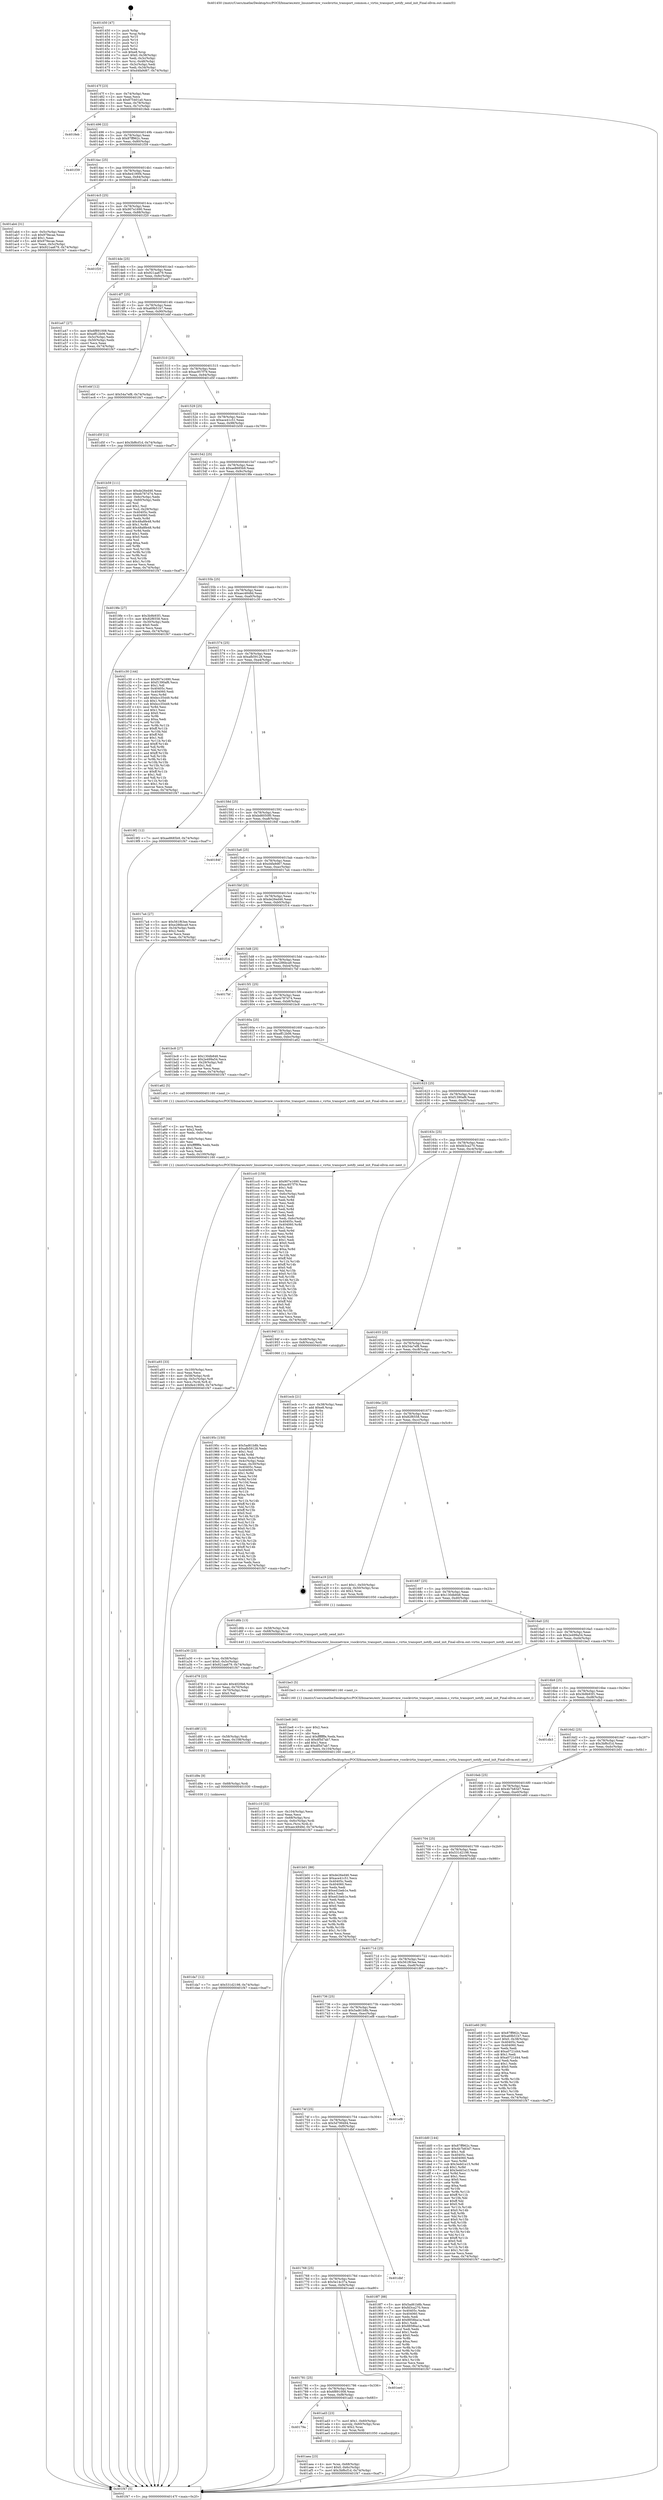 digraph "0x401450" {
  label = "0x401450 (/mnt/c/Users/mathe/Desktop/tcc/POCII/binaries/extr_linuxnetvmw_vsockvirtio_transport_common.c_virtio_transport_notify_send_init_Final-ollvm.out::main(0))"
  labelloc = "t"
  node[shape=record]

  Entry [label="",width=0.3,height=0.3,shape=circle,fillcolor=black,style=filled]
  "0x40147f" [label="{
     0x40147f [23]\l
     | [instrs]\l
     &nbsp;&nbsp;0x40147f \<+3\>: mov -0x74(%rbp),%eax\l
     &nbsp;&nbsp;0x401482 \<+2\>: mov %eax,%ecx\l
     &nbsp;&nbsp;0x401484 \<+6\>: sub $0x875401a0,%ecx\l
     &nbsp;&nbsp;0x40148a \<+3\>: mov %eax,-0x78(%rbp)\l
     &nbsp;&nbsp;0x40148d \<+3\>: mov %ecx,-0x7c(%rbp)\l
     &nbsp;&nbsp;0x401490 \<+6\>: je 00000000004018eb \<main+0x49b\>\l
  }"]
  "0x4018eb" [label="{
     0x4018eb\l
  }", style=dashed]
  "0x401496" [label="{
     0x401496 [22]\l
     | [instrs]\l
     &nbsp;&nbsp;0x401496 \<+5\>: jmp 000000000040149b \<main+0x4b\>\l
     &nbsp;&nbsp;0x40149b \<+3\>: mov -0x78(%rbp),%eax\l
     &nbsp;&nbsp;0x40149e \<+5\>: sub $0x87ff962c,%eax\l
     &nbsp;&nbsp;0x4014a3 \<+3\>: mov %eax,-0x80(%rbp)\l
     &nbsp;&nbsp;0x4014a6 \<+6\>: je 0000000000401f39 \<main+0xae9\>\l
  }"]
  Exit [label="",width=0.3,height=0.3,shape=circle,fillcolor=black,style=filled,peripheries=2]
  "0x401f39" [label="{
     0x401f39\l
  }", style=dashed]
  "0x4014ac" [label="{
     0x4014ac [25]\l
     | [instrs]\l
     &nbsp;&nbsp;0x4014ac \<+5\>: jmp 00000000004014b1 \<main+0x61\>\l
     &nbsp;&nbsp;0x4014b1 \<+3\>: mov -0x78(%rbp),%eax\l
     &nbsp;&nbsp;0x4014b4 \<+5\>: sub $0x8e4190f4,%eax\l
     &nbsp;&nbsp;0x4014b9 \<+6\>: mov %eax,-0x84(%rbp)\l
     &nbsp;&nbsp;0x4014bf \<+6\>: je 0000000000401ab4 \<main+0x664\>\l
  }"]
  "0x401da7" [label="{
     0x401da7 [12]\l
     | [instrs]\l
     &nbsp;&nbsp;0x401da7 \<+7\>: movl $0x531d2198,-0x74(%rbp)\l
     &nbsp;&nbsp;0x401dae \<+5\>: jmp 0000000000401f47 \<main+0xaf7\>\l
  }"]
  "0x401ab4" [label="{
     0x401ab4 [31]\l
     | [instrs]\l
     &nbsp;&nbsp;0x401ab4 \<+3\>: mov -0x5c(%rbp),%eax\l
     &nbsp;&nbsp;0x401ab7 \<+5\>: sub $0x979ecae,%eax\l
     &nbsp;&nbsp;0x401abc \<+3\>: add $0x1,%eax\l
     &nbsp;&nbsp;0x401abf \<+5\>: add $0x979ecae,%eax\l
     &nbsp;&nbsp;0x401ac4 \<+3\>: mov %eax,-0x5c(%rbp)\l
     &nbsp;&nbsp;0x401ac7 \<+7\>: movl $0x921aa679,-0x74(%rbp)\l
     &nbsp;&nbsp;0x401ace \<+5\>: jmp 0000000000401f47 \<main+0xaf7\>\l
  }"]
  "0x4014c5" [label="{
     0x4014c5 [25]\l
     | [instrs]\l
     &nbsp;&nbsp;0x4014c5 \<+5\>: jmp 00000000004014ca \<main+0x7a\>\l
     &nbsp;&nbsp;0x4014ca \<+3\>: mov -0x78(%rbp),%eax\l
     &nbsp;&nbsp;0x4014cd \<+5\>: sub $0x907e1690,%eax\l
     &nbsp;&nbsp;0x4014d2 \<+6\>: mov %eax,-0x88(%rbp)\l
     &nbsp;&nbsp;0x4014d8 \<+6\>: je 0000000000401f20 \<main+0xad0\>\l
  }"]
  "0x401d9e" [label="{
     0x401d9e [9]\l
     | [instrs]\l
     &nbsp;&nbsp;0x401d9e \<+4\>: mov -0x68(%rbp),%rdi\l
     &nbsp;&nbsp;0x401da2 \<+5\>: call 0000000000401030 \<free@plt\>\l
     | [calls]\l
     &nbsp;&nbsp;0x401030 \{1\} (unknown)\l
  }"]
  "0x401f20" [label="{
     0x401f20\l
  }", style=dashed]
  "0x4014de" [label="{
     0x4014de [25]\l
     | [instrs]\l
     &nbsp;&nbsp;0x4014de \<+5\>: jmp 00000000004014e3 \<main+0x93\>\l
     &nbsp;&nbsp;0x4014e3 \<+3\>: mov -0x78(%rbp),%eax\l
     &nbsp;&nbsp;0x4014e6 \<+5\>: sub $0x921aa679,%eax\l
     &nbsp;&nbsp;0x4014eb \<+6\>: mov %eax,-0x8c(%rbp)\l
     &nbsp;&nbsp;0x4014f1 \<+6\>: je 0000000000401a47 \<main+0x5f7\>\l
  }"]
  "0x401d8f" [label="{
     0x401d8f [15]\l
     | [instrs]\l
     &nbsp;&nbsp;0x401d8f \<+4\>: mov -0x58(%rbp),%rdi\l
     &nbsp;&nbsp;0x401d93 \<+6\>: mov %eax,-0x108(%rbp)\l
     &nbsp;&nbsp;0x401d99 \<+5\>: call 0000000000401030 \<free@plt\>\l
     | [calls]\l
     &nbsp;&nbsp;0x401030 \{1\} (unknown)\l
  }"]
  "0x401a47" [label="{
     0x401a47 [27]\l
     | [instrs]\l
     &nbsp;&nbsp;0x401a47 \<+5\>: mov $0x6f891008,%eax\l
     &nbsp;&nbsp;0x401a4c \<+5\>: mov $0xeff12b06,%ecx\l
     &nbsp;&nbsp;0x401a51 \<+3\>: mov -0x5c(%rbp),%edx\l
     &nbsp;&nbsp;0x401a54 \<+3\>: cmp -0x50(%rbp),%edx\l
     &nbsp;&nbsp;0x401a57 \<+3\>: cmovl %ecx,%eax\l
     &nbsp;&nbsp;0x401a5a \<+3\>: mov %eax,-0x74(%rbp)\l
     &nbsp;&nbsp;0x401a5d \<+5\>: jmp 0000000000401f47 \<main+0xaf7\>\l
  }"]
  "0x4014f7" [label="{
     0x4014f7 [25]\l
     | [instrs]\l
     &nbsp;&nbsp;0x4014f7 \<+5\>: jmp 00000000004014fc \<main+0xac\>\l
     &nbsp;&nbsp;0x4014fc \<+3\>: mov -0x78(%rbp),%eax\l
     &nbsp;&nbsp;0x4014ff \<+5\>: sub $0xa69b51b7,%eax\l
     &nbsp;&nbsp;0x401504 \<+6\>: mov %eax,-0x90(%rbp)\l
     &nbsp;&nbsp;0x40150a \<+6\>: je 0000000000401ebf \<main+0xa6f\>\l
  }"]
  "0x401d78" [label="{
     0x401d78 [23]\l
     | [instrs]\l
     &nbsp;&nbsp;0x401d78 \<+10\>: movabs $0x4020b6,%rdi\l
     &nbsp;&nbsp;0x401d82 \<+3\>: mov %eax,-0x70(%rbp)\l
     &nbsp;&nbsp;0x401d85 \<+3\>: mov -0x70(%rbp),%esi\l
     &nbsp;&nbsp;0x401d88 \<+2\>: mov $0x0,%al\l
     &nbsp;&nbsp;0x401d8a \<+5\>: call 0000000000401040 \<printf@plt\>\l
     | [calls]\l
     &nbsp;&nbsp;0x401040 \{1\} (unknown)\l
  }"]
  "0x401ebf" [label="{
     0x401ebf [12]\l
     | [instrs]\l
     &nbsp;&nbsp;0x401ebf \<+7\>: movl $0x54a7ef8,-0x74(%rbp)\l
     &nbsp;&nbsp;0x401ec6 \<+5\>: jmp 0000000000401f47 \<main+0xaf7\>\l
  }"]
  "0x401510" [label="{
     0x401510 [25]\l
     | [instrs]\l
     &nbsp;&nbsp;0x401510 \<+5\>: jmp 0000000000401515 \<main+0xc5\>\l
     &nbsp;&nbsp;0x401515 \<+3\>: mov -0x78(%rbp),%eax\l
     &nbsp;&nbsp;0x401518 \<+5\>: sub $0xac957f79,%eax\l
     &nbsp;&nbsp;0x40151d \<+6\>: mov %eax,-0x94(%rbp)\l
     &nbsp;&nbsp;0x401523 \<+6\>: je 0000000000401d5f \<main+0x90f\>\l
  }"]
  "0x401c10" [label="{
     0x401c10 [32]\l
     | [instrs]\l
     &nbsp;&nbsp;0x401c10 \<+6\>: mov -0x104(%rbp),%ecx\l
     &nbsp;&nbsp;0x401c16 \<+3\>: imul %eax,%ecx\l
     &nbsp;&nbsp;0x401c19 \<+4\>: mov -0x68(%rbp),%rsi\l
     &nbsp;&nbsp;0x401c1d \<+4\>: movslq -0x6c(%rbp),%rdi\l
     &nbsp;&nbsp;0x401c21 \<+3\>: mov %ecx,(%rsi,%rdi,4)\l
     &nbsp;&nbsp;0x401c24 \<+7\>: movl $0xaec4848d,-0x74(%rbp)\l
     &nbsp;&nbsp;0x401c2b \<+5\>: jmp 0000000000401f47 \<main+0xaf7\>\l
  }"]
  "0x401d5f" [label="{
     0x401d5f [12]\l
     | [instrs]\l
     &nbsp;&nbsp;0x401d5f \<+7\>: movl $0x3bf6cf1d,-0x74(%rbp)\l
     &nbsp;&nbsp;0x401d66 \<+5\>: jmp 0000000000401f47 \<main+0xaf7\>\l
  }"]
  "0x401529" [label="{
     0x401529 [25]\l
     | [instrs]\l
     &nbsp;&nbsp;0x401529 \<+5\>: jmp 000000000040152e \<main+0xde\>\l
     &nbsp;&nbsp;0x40152e \<+3\>: mov -0x78(%rbp),%eax\l
     &nbsp;&nbsp;0x401531 \<+5\>: sub $0xace41c51,%eax\l
     &nbsp;&nbsp;0x401536 \<+6\>: mov %eax,-0x98(%rbp)\l
     &nbsp;&nbsp;0x40153c \<+6\>: je 0000000000401b59 \<main+0x709\>\l
  }"]
  "0x401be8" [label="{
     0x401be8 [40]\l
     | [instrs]\l
     &nbsp;&nbsp;0x401be8 \<+5\>: mov $0x2,%ecx\l
     &nbsp;&nbsp;0x401bed \<+1\>: cltd\l
     &nbsp;&nbsp;0x401bee \<+2\>: idiv %ecx\l
     &nbsp;&nbsp;0x401bf0 \<+6\>: imul $0xfffffffe,%edx,%ecx\l
     &nbsp;&nbsp;0x401bf6 \<+6\>: sub $0xdf5d7ab7,%ecx\l
     &nbsp;&nbsp;0x401bfc \<+3\>: add $0x1,%ecx\l
     &nbsp;&nbsp;0x401bff \<+6\>: add $0xdf5d7ab7,%ecx\l
     &nbsp;&nbsp;0x401c05 \<+6\>: mov %ecx,-0x104(%rbp)\l
     &nbsp;&nbsp;0x401c0b \<+5\>: call 0000000000401160 \<next_i\>\l
     | [calls]\l
     &nbsp;&nbsp;0x401160 \{1\} (/mnt/c/Users/mathe/Desktop/tcc/POCII/binaries/extr_linuxnetvmw_vsockvirtio_transport_common.c_virtio_transport_notify_send_init_Final-ollvm.out::next_i)\l
  }"]
  "0x401b59" [label="{
     0x401b59 [111]\l
     | [instrs]\l
     &nbsp;&nbsp;0x401b59 \<+5\>: mov $0xde26ed46,%eax\l
     &nbsp;&nbsp;0x401b5e \<+5\>: mov $0xeb787d74,%ecx\l
     &nbsp;&nbsp;0x401b63 \<+3\>: mov -0x6c(%rbp),%edx\l
     &nbsp;&nbsp;0x401b66 \<+3\>: cmp -0x60(%rbp),%edx\l
     &nbsp;&nbsp;0x401b69 \<+4\>: setl %sil\l
     &nbsp;&nbsp;0x401b6d \<+4\>: and $0x1,%sil\l
     &nbsp;&nbsp;0x401b71 \<+4\>: mov %sil,-0x29(%rbp)\l
     &nbsp;&nbsp;0x401b75 \<+7\>: mov 0x40405c,%edx\l
     &nbsp;&nbsp;0x401b7c \<+7\>: mov 0x404060,%edi\l
     &nbsp;&nbsp;0x401b83 \<+3\>: mov %edx,%r8d\l
     &nbsp;&nbsp;0x401b86 \<+7\>: sub $0x48a8fe48,%r8d\l
     &nbsp;&nbsp;0x401b8d \<+4\>: sub $0x1,%r8d\l
     &nbsp;&nbsp;0x401b91 \<+7\>: add $0x48a8fe48,%r8d\l
     &nbsp;&nbsp;0x401b98 \<+4\>: imul %r8d,%edx\l
     &nbsp;&nbsp;0x401b9c \<+3\>: and $0x1,%edx\l
     &nbsp;&nbsp;0x401b9f \<+3\>: cmp $0x0,%edx\l
     &nbsp;&nbsp;0x401ba2 \<+4\>: sete %sil\l
     &nbsp;&nbsp;0x401ba6 \<+3\>: cmp $0xa,%edi\l
     &nbsp;&nbsp;0x401ba9 \<+4\>: setl %r9b\l
     &nbsp;&nbsp;0x401bad \<+3\>: mov %sil,%r10b\l
     &nbsp;&nbsp;0x401bb0 \<+3\>: and %r9b,%r10b\l
     &nbsp;&nbsp;0x401bb3 \<+3\>: xor %r9b,%sil\l
     &nbsp;&nbsp;0x401bb6 \<+3\>: or %sil,%r10b\l
     &nbsp;&nbsp;0x401bb9 \<+4\>: test $0x1,%r10b\l
     &nbsp;&nbsp;0x401bbd \<+3\>: cmovne %ecx,%eax\l
     &nbsp;&nbsp;0x401bc0 \<+3\>: mov %eax,-0x74(%rbp)\l
     &nbsp;&nbsp;0x401bc3 \<+5\>: jmp 0000000000401f47 \<main+0xaf7\>\l
  }"]
  "0x401542" [label="{
     0x401542 [25]\l
     | [instrs]\l
     &nbsp;&nbsp;0x401542 \<+5\>: jmp 0000000000401547 \<main+0xf7\>\l
     &nbsp;&nbsp;0x401547 \<+3\>: mov -0x78(%rbp),%eax\l
     &nbsp;&nbsp;0x40154a \<+5\>: sub $0xae8685b9,%eax\l
     &nbsp;&nbsp;0x40154f \<+6\>: mov %eax,-0x9c(%rbp)\l
     &nbsp;&nbsp;0x401555 \<+6\>: je 00000000004019fe \<main+0x5ae\>\l
  }"]
  "0x401aea" [label="{
     0x401aea [23]\l
     | [instrs]\l
     &nbsp;&nbsp;0x401aea \<+4\>: mov %rax,-0x68(%rbp)\l
     &nbsp;&nbsp;0x401aee \<+7\>: movl $0x0,-0x6c(%rbp)\l
     &nbsp;&nbsp;0x401af5 \<+7\>: movl $0x3bf6cf1d,-0x74(%rbp)\l
     &nbsp;&nbsp;0x401afc \<+5\>: jmp 0000000000401f47 \<main+0xaf7\>\l
  }"]
  "0x4019fe" [label="{
     0x4019fe [27]\l
     | [instrs]\l
     &nbsp;&nbsp;0x4019fe \<+5\>: mov $0x3b9b93f1,%eax\l
     &nbsp;&nbsp;0x401a03 \<+5\>: mov $0x82f6558,%ecx\l
     &nbsp;&nbsp;0x401a08 \<+3\>: mov -0x30(%rbp),%edx\l
     &nbsp;&nbsp;0x401a0b \<+3\>: cmp $0x0,%edx\l
     &nbsp;&nbsp;0x401a0e \<+3\>: cmove %ecx,%eax\l
     &nbsp;&nbsp;0x401a11 \<+3\>: mov %eax,-0x74(%rbp)\l
     &nbsp;&nbsp;0x401a14 \<+5\>: jmp 0000000000401f47 \<main+0xaf7\>\l
  }"]
  "0x40155b" [label="{
     0x40155b [25]\l
     | [instrs]\l
     &nbsp;&nbsp;0x40155b \<+5\>: jmp 0000000000401560 \<main+0x110\>\l
     &nbsp;&nbsp;0x401560 \<+3\>: mov -0x78(%rbp),%eax\l
     &nbsp;&nbsp;0x401563 \<+5\>: sub $0xaec4848d,%eax\l
     &nbsp;&nbsp;0x401568 \<+6\>: mov %eax,-0xa0(%rbp)\l
     &nbsp;&nbsp;0x40156e \<+6\>: je 0000000000401c30 \<main+0x7e0\>\l
  }"]
  "0x40179a" [label="{
     0x40179a\l
  }", style=dashed]
  "0x401c30" [label="{
     0x401c30 [144]\l
     | [instrs]\l
     &nbsp;&nbsp;0x401c30 \<+5\>: mov $0x907e1690,%eax\l
     &nbsp;&nbsp;0x401c35 \<+5\>: mov $0xf1390af6,%ecx\l
     &nbsp;&nbsp;0x401c3a \<+2\>: mov $0x1,%dl\l
     &nbsp;&nbsp;0x401c3c \<+7\>: mov 0x40405c,%esi\l
     &nbsp;&nbsp;0x401c43 \<+7\>: mov 0x404060,%edi\l
     &nbsp;&nbsp;0x401c4a \<+3\>: mov %esi,%r8d\l
     &nbsp;&nbsp;0x401c4d \<+7\>: add $0xbcc35449,%r8d\l
     &nbsp;&nbsp;0x401c54 \<+4\>: sub $0x1,%r8d\l
     &nbsp;&nbsp;0x401c58 \<+7\>: sub $0xbcc35449,%r8d\l
     &nbsp;&nbsp;0x401c5f \<+4\>: imul %r8d,%esi\l
     &nbsp;&nbsp;0x401c63 \<+3\>: and $0x1,%esi\l
     &nbsp;&nbsp;0x401c66 \<+3\>: cmp $0x0,%esi\l
     &nbsp;&nbsp;0x401c69 \<+4\>: sete %r9b\l
     &nbsp;&nbsp;0x401c6d \<+3\>: cmp $0xa,%edi\l
     &nbsp;&nbsp;0x401c70 \<+4\>: setl %r10b\l
     &nbsp;&nbsp;0x401c74 \<+3\>: mov %r9b,%r11b\l
     &nbsp;&nbsp;0x401c77 \<+4\>: xor $0xff,%r11b\l
     &nbsp;&nbsp;0x401c7b \<+3\>: mov %r10b,%bl\l
     &nbsp;&nbsp;0x401c7e \<+3\>: xor $0xff,%bl\l
     &nbsp;&nbsp;0x401c81 \<+3\>: xor $0x1,%dl\l
     &nbsp;&nbsp;0x401c84 \<+3\>: mov %r11b,%r14b\l
     &nbsp;&nbsp;0x401c87 \<+4\>: and $0xff,%r14b\l
     &nbsp;&nbsp;0x401c8b \<+3\>: and %dl,%r9b\l
     &nbsp;&nbsp;0x401c8e \<+3\>: mov %bl,%r15b\l
     &nbsp;&nbsp;0x401c91 \<+4\>: and $0xff,%r15b\l
     &nbsp;&nbsp;0x401c95 \<+3\>: and %dl,%r10b\l
     &nbsp;&nbsp;0x401c98 \<+3\>: or %r9b,%r14b\l
     &nbsp;&nbsp;0x401c9b \<+3\>: or %r10b,%r15b\l
     &nbsp;&nbsp;0x401c9e \<+3\>: xor %r15b,%r14b\l
     &nbsp;&nbsp;0x401ca1 \<+3\>: or %bl,%r11b\l
     &nbsp;&nbsp;0x401ca4 \<+4\>: xor $0xff,%r11b\l
     &nbsp;&nbsp;0x401ca8 \<+3\>: or $0x1,%dl\l
     &nbsp;&nbsp;0x401cab \<+3\>: and %dl,%r11b\l
     &nbsp;&nbsp;0x401cae \<+3\>: or %r11b,%r14b\l
     &nbsp;&nbsp;0x401cb1 \<+4\>: test $0x1,%r14b\l
     &nbsp;&nbsp;0x401cb5 \<+3\>: cmovne %ecx,%eax\l
     &nbsp;&nbsp;0x401cb8 \<+3\>: mov %eax,-0x74(%rbp)\l
     &nbsp;&nbsp;0x401cbb \<+5\>: jmp 0000000000401f47 \<main+0xaf7\>\l
  }"]
  "0x401574" [label="{
     0x401574 [25]\l
     | [instrs]\l
     &nbsp;&nbsp;0x401574 \<+5\>: jmp 0000000000401579 \<main+0x129\>\l
     &nbsp;&nbsp;0x401579 \<+3\>: mov -0x78(%rbp),%eax\l
     &nbsp;&nbsp;0x40157c \<+5\>: sub $0xafb59128,%eax\l
     &nbsp;&nbsp;0x401581 \<+6\>: mov %eax,-0xa4(%rbp)\l
     &nbsp;&nbsp;0x401587 \<+6\>: je 00000000004019f2 \<main+0x5a2\>\l
  }"]
  "0x401ad3" [label="{
     0x401ad3 [23]\l
     | [instrs]\l
     &nbsp;&nbsp;0x401ad3 \<+7\>: movl $0x1,-0x60(%rbp)\l
     &nbsp;&nbsp;0x401ada \<+4\>: movslq -0x60(%rbp),%rax\l
     &nbsp;&nbsp;0x401ade \<+4\>: shl $0x2,%rax\l
     &nbsp;&nbsp;0x401ae2 \<+3\>: mov %rax,%rdi\l
     &nbsp;&nbsp;0x401ae5 \<+5\>: call 0000000000401050 \<malloc@plt\>\l
     | [calls]\l
     &nbsp;&nbsp;0x401050 \{1\} (unknown)\l
  }"]
  "0x4019f2" [label="{
     0x4019f2 [12]\l
     | [instrs]\l
     &nbsp;&nbsp;0x4019f2 \<+7\>: movl $0xae8685b9,-0x74(%rbp)\l
     &nbsp;&nbsp;0x4019f9 \<+5\>: jmp 0000000000401f47 \<main+0xaf7\>\l
  }"]
  "0x40158d" [label="{
     0x40158d [25]\l
     | [instrs]\l
     &nbsp;&nbsp;0x40158d \<+5\>: jmp 0000000000401592 \<main+0x142\>\l
     &nbsp;&nbsp;0x401592 \<+3\>: mov -0x78(%rbp),%eax\l
     &nbsp;&nbsp;0x401595 \<+5\>: sub $0xbd6050f0,%eax\l
     &nbsp;&nbsp;0x40159a \<+6\>: mov %eax,-0xa8(%rbp)\l
     &nbsp;&nbsp;0x4015a0 \<+6\>: je 000000000040184f \<main+0x3ff\>\l
  }"]
  "0x401781" [label="{
     0x401781 [25]\l
     | [instrs]\l
     &nbsp;&nbsp;0x401781 \<+5\>: jmp 0000000000401786 \<main+0x336\>\l
     &nbsp;&nbsp;0x401786 \<+3\>: mov -0x78(%rbp),%eax\l
     &nbsp;&nbsp;0x401789 \<+5\>: sub $0x6f891008,%eax\l
     &nbsp;&nbsp;0x40178e \<+6\>: mov %eax,-0xf8(%rbp)\l
     &nbsp;&nbsp;0x401794 \<+6\>: je 0000000000401ad3 \<main+0x683\>\l
  }"]
  "0x40184f" [label="{
     0x40184f\l
  }", style=dashed]
  "0x4015a6" [label="{
     0x4015a6 [25]\l
     | [instrs]\l
     &nbsp;&nbsp;0x4015a6 \<+5\>: jmp 00000000004015ab \<main+0x15b\>\l
     &nbsp;&nbsp;0x4015ab \<+3\>: mov -0x78(%rbp),%eax\l
     &nbsp;&nbsp;0x4015ae \<+5\>: sub $0xd4fa9d67,%eax\l
     &nbsp;&nbsp;0x4015b3 \<+6\>: mov %eax,-0xac(%rbp)\l
     &nbsp;&nbsp;0x4015b9 \<+6\>: je 00000000004017a4 \<main+0x354\>\l
  }"]
  "0x401ee0" [label="{
     0x401ee0\l
  }", style=dashed]
  "0x4017a4" [label="{
     0x4017a4 [27]\l
     | [instrs]\l
     &nbsp;&nbsp;0x4017a4 \<+5\>: mov $0x561f63ee,%eax\l
     &nbsp;&nbsp;0x4017a9 \<+5\>: mov $0xe286bca9,%ecx\l
     &nbsp;&nbsp;0x4017ae \<+3\>: mov -0x34(%rbp),%edx\l
     &nbsp;&nbsp;0x4017b1 \<+3\>: cmp $0x2,%edx\l
     &nbsp;&nbsp;0x4017b4 \<+3\>: cmovne %ecx,%eax\l
     &nbsp;&nbsp;0x4017b7 \<+3\>: mov %eax,-0x74(%rbp)\l
     &nbsp;&nbsp;0x4017ba \<+5\>: jmp 0000000000401f47 \<main+0xaf7\>\l
  }"]
  "0x4015bf" [label="{
     0x4015bf [25]\l
     | [instrs]\l
     &nbsp;&nbsp;0x4015bf \<+5\>: jmp 00000000004015c4 \<main+0x174\>\l
     &nbsp;&nbsp;0x4015c4 \<+3\>: mov -0x78(%rbp),%eax\l
     &nbsp;&nbsp;0x4015c7 \<+5\>: sub $0xde26ed46,%eax\l
     &nbsp;&nbsp;0x4015cc \<+6\>: mov %eax,-0xb0(%rbp)\l
     &nbsp;&nbsp;0x4015d2 \<+6\>: je 0000000000401f14 \<main+0xac4\>\l
  }"]
  "0x401f47" [label="{
     0x401f47 [5]\l
     | [instrs]\l
     &nbsp;&nbsp;0x401f47 \<+5\>: jmp 000000000040147f \<main+0x2f\>\l
  }"]
  "0x401450" [label="{
     0x401450 [47]\l
     | [instrs]\l
     &nbsp;&nbsp;0x401450 \<+1\>: push %rbp\l
     &nbsp;&nbsp;0x401451 \<+3\>: mov %rsp,%rbp\l
     &nbsp;&nbsp;0x401454 \<+2\>: push %r15\l
     &nbsp;&nbsp;0x401456 \<+2\>: push %r14\l
     &nbsp;&nbsp;0x401458 \<+2\>: push %r13\l
     &nbsp;&nbsp;0x40145a \<+2\>: push %r12\l
     &nbsp;&nbsp;0x40145c \<+1\>: push %rbx\l
     &nbsp;&nbsp;0x40145d \<+7\>: sub $0xe8,%rsp\l
     &nbsp;&nbsp;0x401464 \<+7\>: movl $0x0,-0x38(%rbp)\l
     &nbsp;&nbsp;0x40146b \<+3\>: mov %edi,-0x3c(%rbp)\l
     &nbsp;&nbsp;0x40146e \<+4\>: mov %rsi,-0x48(%rbp)\l
     &nbsp;&nbsp;0x401472 \<+3\>: mov -0x3c(%rbp),%edi\l
     &nbsp;&nbsp;0x401475 \<+3\>: mov %edi,-0x34(%rbp)\l
     &nbsp;&nbsp;0x401478 \<+7\>: movl $0xd4fa9d67,-0x74(%rbp)\l
  }"]
  "0x401768" [label="{
     0x401768 [25]\l
     | [instrs]\l
     &nbsp;&nbsp;0x401768 \<+5\>: jmp 000000000040176d \<main+0x31d\>\l
     &nbsp;&nbsp;0x40176d \<+3\>: mov -0x78(%rbp),%eax\l
     &nbsp;&nbsp;0x401770 \<+5\>: sub $0x5e14c37a,%eax\l
     &nbsp;&nbsp;0x401775 \<+6\>: mov %eax,-0xf4(%rbp)\l
     &nbsp;&nbsp;0x40177b \<+6\>: je 0000000000401ee0 \<main+0xa90\>\l
  }"]
  "0x401f14" [label="{
     0x401f14\l
  }", style=dashed]
  "0x4015d8" [label="{
     0x4015d8 [25]\l
     | [instrs]\l
     &nbsp;&nbsp;0x4015d8 \<+5\>: jmp 00000000004015dd \<main+0x18d\>\l
     &nbsp;&nbsp;0x4015dd \<+3\>: mov -0x78(%rbp),%eax\l
     &nbsp;&nbsp;0x4015e0 \<+5\>: sub $0xe286bca9,%eax\l
     &nbsp;&nbsp;0x4015e5 \<+6\>: mov %eax,-0xb4(%rbp)\l
     &nbsp;&nbsp;0x4015eb \<+6\>: je 00000000004017bf \<main+0x36f\>\l
  }"]
  "0x401dbf" [label="{
     0x401dbf\l
  }", style=dashed]
  "0x4017bf" [label="{
     0x4017bf\l
  }", style=dashed]
  "0x4015f1" [label="{
     0x4015f1 [25]\l
     | [instrs]\l
     &nbsp;&nbsp;0x4015f1 \<+5\>: jmp 00000000004015f6 \<main+0x1a6\>\l
     &nbsp;&nbsp;0x4015f6 \<+3\>: mov -0x78(%rbp),%eax\l
     &nbsp;&nbsp;0x4015f9 \<+5\>: sub $0xeb787d74,%eax\l
     &nbsp;&nbsp;0x4015fe \<+6\>: mov %eax,-0xb8(%rbp)\l
     &nbsp;&nbsp;0x401604 \<+6\>: je 0000000000401bc8 \<main+0x778\>\l
  }"]
  "0x40174f" [label="{
     0x40174f [25]\l
     | [instrs]\l
     &nbsp;&nbsp;0x40174f \<+5\>: jmp 0000000000401754 \<main+0x304\>\l
     &nbsp;&nbsp;0x401754 \<+3\>: mov -0x78(%rbp),%eax\l
     &nbsp;&nbsp;0x401757 \<+5\>: sub $0x5d799494,%eax\l
     &nbsp;&nbsp;0x40175c \<+6\>: mov %eax,-0xf0(%rbp)\l
     &nbsp;&nbsp;0x401762 \<+6\>: je 0000000000401dbf \<main+0x96f\>\l
  }"]
  "0x401bc8" [label="{
     0x401bc8 [27]\l
     | [instrs]\l
     &nbsp;&nbsp;0x401bc8 \<+5\>: mov $0x130db848,%eax\l
     &nbsp;&nbsp;0x401bcd \<+5\>: mov $0x2e499a54,%ecx\l
     &nbsp;&nbsp;0x401bd2 \<+3\>: mov -0x29(%rbp),%dl\l
     &nbsp;&nbsp;0x401bd5 \<+3\>: test $0x1,%dl\l
     &nbsp;&nbsp;0x401bd8 \<+3\>: cmovne %ecx,%eax\l
     &nbsp;&nbsp;0x401bdb \<+3\>: mov %eax,-0x74(%rbp)\l
     &nbsp;&nbsp;0x401bde \<+5\>: jmp 0000000000401f47 \<main+0xaf7\>\l
  }"]
  "0x40160a" [label="{
     0x40160a [25]\l
     | [instrs]\l
     &nbsp;&nbsp;0x40160a \<+5\>: jmp 000000000040160f \<main+0x1bf\>\l
     &nbsp;&nbsp;0x40160f \<+3\>: mov -0x78(%rbp),%eax\l
     &nbsp;&nbsp;0x401612 \<+5\>: sub $0xeff12b06,%eax\l
     &nbsp;&nbsp;0x401617 \<+6\>: mov %eax,-0xbc(%rbp)\l
     &nbsp;&nbsp;0x40161d \<+6\>: je 0000000000401a62 \<main+0x612\>\l
  }"]
  "0x401ef8" [label="{
     0x401ef8\l
  }", style=dashed]
  "0x401a62" [label="{
     0x401a62 [5]\l
     | [instrs]\l
     &nbsp;&nbsp;0x401a62 \<+5\>: call 0000000000401160 \<next_i\>\l
     | [calls]\l
     &nbsp;&nbsp;0x401160 \{1\} (/mnt/c/Users/mathe/Desktop/tcc/POCII/binaries/extr_linuxnetvmw_vsockvirtio_transport_common.c_virtio_transport_notify_send_init_Final-ollvm.out::next_i)\l
  }"]
  "0x401623" [label="{
     0x401623 [25]\l
     | [instrs]\l
     &nbsp;&nbsp;0x401623 \<+5\>: jmp 0000000000401628 \<main+0x1d8\>\l
     &nbsp;&nbsp;0x401628 \<+3\>: mov -0x78(%rbp),%eax\l
     &nbsp;&nbsp;0x40162b \<+5\>: sub $0xf1390af6,%eax\l
     &nbsp;&nbsp;0x401630 \<+6\>: mov %eax,-0xc0(%rbp)\l
     &nbsp;&nbsp;0x401636 \<+6\>: je 0000000000401cc0 \<main+0x870\>\l
  }"]
  "0x401a93" [label="{
     0x401a93 [33]\l
     | [instrs]\l
     &nbsp;&nbsp;0x401a93 \<+6\>: mov -0x100(%rbp),%ecx\l
     &nbsp;&nbsp;0x401a99 \<+3\>: imul %eax,%ecx\l
     &nbsp;&nbsp;0x401a9c \<+4\>: mov -0x58(%rbp),%rdi\l
     &nbsp;&nbsp;0x401aa0 \<+4\>: movslq -0x5c(%rbp),%r8\l
     &nbsp;&nbsp;0x401aa4 \<+4\>: mov %ecx,(%rdi,%r8,4)\l
     &nbsp;&nbsp;0x401aa8 \<+7\>: movl $0x8e4190f4,-0x74(%rbp)\l
     &nbsp;&nbsp;0x401aaf \<+5\>: jmp 0000000000401f47 \<main+0xaf7\>\l
  }"]
  "0x401cc0" [label="{
     0x401cc0 [159]\l
     | [instrs]\l
     &nbsp;&nbsp;0x401cc0 \<+5\>: mov $0x907e1690,%eax\l
     &nbsp;&nbsp;0x401cc5 \<+5\>: mov $0xac957f79,%ecx\l
     &nbsp;&nbsp;0x401cca \<+2\>: mov $0x1,%dl\l
     &nbsp;&nbsp;0x401ccc \<+2\>: xor %esi,%esi\l
     &nbsp;&nbsp;0x401cce \<+3\>: mov -0x6c(%rbp),%edi\l
     &nbsp;&nbsp;0x401cd1 \<+3\>: mov %esi,%r8d\l
     &nbsp;&nbsp;0x401cd4 \<+3\>: sub %edi,%r8d\l
     &nbsp;&nbsp;0x401cd7 \<+2\>: mov %esi,%edi\l
     &nbsp;&nbsp;0x401cd9 \<+3\>: sub $0x1,%edi\l
     &nbsp;&nbsp;0x401cdc \<+3\>: add %edi,%r8d\l
     &nbsp;&nbsp;0x401cdf \<+2\>: mov %esi,%edi\l
     &nbsp;&nbsp;0x401ce1 \<+3\>: sub %r8d,%edi\l
     &nbsp;&nbsp;0x401ce4 \<+3\>: mov %edi,-0x6c(%rbp)\l
     &nbsp;&nbsp;0x401ce7 \<+7\>: mov 0x40405c,%edi\l
     &nbsp;&nbsp;0x401cee \<+8\>: mov 0x404060,%r8d\l
     &nbsp;&nbsp;0x401cf6 \<+3\>: sub $0x1,%esi\l
     &nbsp;&nbsp;0x401cf9 \<+3\>: mov %edi,%r9d\l
     &nbsp;&nbsp;0x401cfc \<+3\>: add %esi,%r9d\l
     &nbsp;&nbsp;0x401cff \<+4\>: imul %r9d,%edi\l
     &nbsp;&nbsp;0x401d03 \<+3\>: and $0x1,%edi\l
     &nbsp;&nbsp;0x401d06 \<+3\>: cmp $0x0,%edi\l
     &nbsp;&nbsp;0x401d09 \<+4\>: sete %r10b\l
     &nbsp;&nbsp;0x401d0d \<+4\>: cmp $0xa,%r8d\l
     &nbsp;&nbsp;0x401d11 \<+4\>: setl %r11b\l
     &nbsp;&nbsp;0x401d15 \<+3\>: mov %r10b,%bl\l
     &nbsp;&nbsp;0x401d18 \<+3\>: xor $0xff,%bl\l
     &nbsp;&nbsp;0x401d1b \<+3\>: mov %r11b,%r14b\l
     &nbsp;&nbsp;0x401d1e \<+4\>: xor $0xff,%r14b\l
     &nbsp;&nbsp;0x401d22 \<+3\>: xor $0x0,%dl\l
     &nbsp;&nbsp;0x401d25 \<+3\>: mov %bl,%r15b\l
     &nbsp;&nbsp;0x401d28 \<+4\>: and $0x0,%r15b\l
     &nbsp;&nbsp;0x401d2c \<+3\>: and %dl,%r10b\l
     &nbsp;&nbsp;0x401d2f \<+3\>: mov %r14b,%r12b\l
     &nbsp;&nbsp;0x401d32 \<+4\>: and $0x0,%r12b\l
     &nbsp;&nbsp;0x401d36 \<+3\>: and %dl,%r11b\l
     &nbsp;&nbsp;0x401d39 \<+3\>: or %r10b,%r15b\l
     &nbsp;&nbsp;0x401d3c \<+3\>: or %r11b,%r12b\l
     &nbsp;&nbsp;0x401d3f \<+3\>: xor %r12b,%r15b\l
     &nbsp;&nbsp;0x401d42 \<+3\>: or %r14b,%bl\l
     &nbsp;&nbsp;0x401d45 \<+3\>: xor $0xff,%bl\l
     &nbsp;&nbsp;0x401d48 \<+3\>: or $0x0,%dl\l
     &nbsp;&nbsp;0x401d4b \<+2\>: and %dl,%bl\l
     &nbsp;&nbsp;0x401d4d \<+3\>: or %bl,%r15b\l
     &nbsp;&nbsp;0x401d50 \<+4\>: test $0x1,%r15b\l
     &nbsp;&nbsp;0x401d54 \<+3\>: cmovne %ecx,%eax\l
     &nbsp;&nbsp;0x401d57 \<+3\>: mov %eax,-0x74(%rbp)\l
     &nbsp;&nbsp;0x401d5a \<+5\>: jmp 0000000000401f47 \<main+0xaf7\>\l
  }"]
  "0x40163c" [label="{
     0x40163c [25]\l
     | [instrs]\l
     &nbsp;&nbsp;0x40163c \<+5\>: jmp 0000000000401641 \<main+0x1f1\>\l
     &nbsp;&nbsp;0x401641 \<+3\>: mov -0x78(%rbp),%eax\l
     &nbsp;&nbsp;0x401644 \<+5\>: sub $0xfd3ca270,%eax\l
     &nbsp;&nbsp;0x401649 \<+6\>: mov %eax,-0xc4(%rbp)\l
     &nbsp;&nbsp;0x40164f \<+6\>: je 000000000040194f \<main+0x4ff\>\l
  }"]
  "0x401a67" [label="{
     0x401a67 [44]\l
     | [instrs]\l
     &nbsp;&nbsp;0x401a67 \<+2\>: xor %ecx,%ecx\l
     &nbsp;&nbsp;0x401a69 \<+5\>: mov $0x2,%edx\l
     &nbsp;&nbsp;0x401a6e \<+6\>: mov %edx,-0xfc(%rbp)\l
     &nbsp;&nbsp;0x401a74 \<+1\>: cltd\l
     &nbsp;&nbsp;0x401a75 \<+6\>: mov -0xfc(%rbp),%esi\l
     &nbsp;&nbsp;0x401a7b \<+2\>: idiv %esi\l
     &nbsp;&nbsp;0x401a7d \<+6\>: imul $0xfffffffe,%edx,%edx\l
     &nbsp;&nbsp;0x401a83 \<+3\>: sub $0x1,%ecx\l
     &nbsp;&nbsp;0x401a86 \<+2\>: sub %ecx,%edx\l
     &nbsp;&nbsp;0x401a88 \<+6\>: mov %edx,-0x100(%rbp)\l
     &nbsp;&nbsp;0x401a8e \<+5\>: call 0000000000401160 \<next_i\>\l
     | [calls]\l
     &nbsp;&nbsp;0x401160 \{1\} (/mnt/c/Users/mathe/Desktop/tcc/POCII/binaries/extr_linuxnetvmw_vsockvirtio_transport_common.c_virtio_transport_notify_send_init_Final-ollvm.out::next_i)\l
  }"]
  "0x40194f" [label="{
     0x40194f [13]\l
     | [instrs]\l
     &nbsp;&nbsp;0x40194f \<+4\>: mov -0x48(%rbp),%rax\l
     &nbsp;&nbsp;0x401953 \<+4\>: mov 0x8(%rax),%rdi\l
     &nbsp;&nbsp;0x401957 \<+5\>: call 0000000000401060 \<atoi@plt\>\l
     | [calls]\l
     &nbsp;&nbsp;0x401060 \{1\} (unknown)\l
  }"]
  "0x401655" [label="{
     0x401655 [25]\l
     | [instrs]\l
     &nbsp;&nbsp;0x401655 \<+5\>: jmp 000000000040165a \<main+0x20a\>\l
     &nbsp;&nbsp;0x40165a \<+3\>: mov -0x78(%rbp),%eax\l
     &nbsp;&nbsp;0x40165d \<+5\>: sub $0x54a7ef8,%eax\l
     &nbsp;&nbsp;0x401662 \<+6\>: mov %eax,-0xc8(%rbp)\l
     &nbsp;&nbsp;0x401668 \<+6\>: je 0000000000401ecb \<main+0xa7b\>\l
  }"]
  "0x401a30" [label="{
     0x401a30 [23]\l
     | [instrs]\l
     &nbsp;&nbsp;0x401a30 \<+4\>: mov %rax,-0x58(%rbp)\l
     &nbsp;&nbsp;0x401a34 \<+7\>: movl $0x0,-0x5c(%rbp)\l
     &nbsp;&nbsp;0x401a3b \<+7\>: movl $0x921aa679,-0x74(%rbp)\l
     &nbsp;&nbsp;0x401a42 \<+5\>: jmp 0000000000401f47 \<main+0xaf7\>\l
  }"]
  "0x401ecb" [label="{
     0x401ecb [21]\l
     | [instrs]\l
     &nbsp;&nbsp;0x401ecb \<+3\>: mov -0x38(%rbp),%eax\l
     &nbsp;&nbsp;0x401ece \<+7\>: add $0xe8,%rsp\l
     &nbsp;&nbsp;0x401ed5 \<+1\>: pop %rbx\l
     &nbsp;&nbsp;0x401ed6 \<+2\>: pop %r12\l
     &nbsp;&nbsp;0x401ed8 \<+2\>: pop %r13\l
     &nbsp;&nbsp;0x401eda \<+2\>: pop %r14\l
     &nbsp;&nbsp;0x401edc \<+2\>: pop %r15\l
     &nbsp;&nbsp;0x401ede \<+1\>: pop %rbp\l
     &nbsp;&nbsp;0x401edf \<+1\>: ret\l
  }"]
  "0x40166e" [label="{
     0x40166e [25]\l
     | [instrs]\l
     &nbsp;&nbsp;0x40166e \<+5\>: jmp 0000000000401673 \<main+0x223\>\l
     &nbsp;&nbsp;0x401673 \<+3\>: mov -0x78(%rbp),%eax\l
     &nbsp;&nbsp;0x401676 \<+5\>: sub $0x82f6558,%eax\l
     &nbsp;&nbsp;0x40167b \<+6\>: mov %eax,-0xcc(%rbp)\l
     &nbsp;&nbsp;0x401681 \<+6\>: je 0000000000401a19 \<main+0x5c9\>\l
  }"]
  "0x40195c" [label="{
     0x40195c [150]\l
     | [instrs]\l
     &nbsp;&nbsp;0x40195c \<+5\>: mov $0x5ad61b8b,%ecx\l
     &nbsp;&nbsp;0x401961 \<+5\>: mov $0xafb59128,%edx\l
     &nbsp;&nbsp;0x401966 \<+3\>: mov $0x1,%sil\l
     &nbsp;&nbsp;0x401969 \<+3\>: xor %r8d,%r8d\l
     &nbsp;&nbsp;0x40196c \<+3\>: mov %eax,-0x4c(%rbp)\l
     &nbsp;&nbsp;0x40196f \<+3\>: mov -0x4c(%rbp),%eax\l
     &nbsp;&nbsp;0x401972 \<+3\>: mov %eax,-0x30(%rbp)\l
     &nbsp;&nbsp;0x401975 \<+7\>: mov 0x40405c,%eax\l
     &nbsp;&nbsp;0x40197c \<+8\>: mov 0x404060,%r9d\l
     &nbsp;&nbsp;0x401984 \<+4\>: sub $0x1,%r8d\l
     &nbsp;&nbsp;0x401988 \<+3\>: mov %eax,%r10d\l
     &nbsp;&nbsp;0x40198b \<+3\>: add %r8d,%r10d\l
     &nbsp;&nbsp;0x40198e \<+4\>: imul %r10d,%eax\l
     &nbsp;&nbsp;0x401992 \<+3\>: and $0x1,%eax\l
     &nbsp;&nbsp;0x401995 \<+3\>: cmp $0x0,%eax\l
     &nbsp;&nbsp;0x401998 \<+4\>: sete %r11b\l
     &nbsp;&nbsp;0x40199c \<+4\>: cmp $0xa,%r9d\l
     &nbsp;&nbsp;0x4019a0 \<+3\>: setl %bl\l
     &nbsp;&nbsp;0x4019a3 \<+3\>: mov %r11b,%r14b\l
     &nbsp;&nbsp;0x4019a6 \<+4\>: xor $0xff,%r14b\l
     &nbsp;&nbsp;0x4019aa \<+3\>: mov %bl,%r15b\l
     &nbsp;&nbsp;0x4019ad \<+4\>: xor $0xff,%r15b\l
     &nbsp;&nbsp;0x4019b1 \<+4\>: xor $0x0,%sil\l
     &nbsp;&nbsp;0x4019b5 \<+3\>: mov %r14b,%r12b\l
     &nbsp;&nbsp;0x4019b8 \<+4\>: and $0x0,%r12b\l
     &nbsp;&nbsp;0x4019bc \<+3\>: and %sil,%r11b\l
     &nbsp;&nbsp;0x4019bf \<+3\>: mov %r15b,%r13b\l
     &nbsp;&nbsp;0x4019c2 \<+4\>: and $0x0,%r13b\l
     &nbsp;&nbsp;0x4019c6 \<+3\>: and %sil,%bl\l
     &nbsp;&nbsp;0x4019c9 \<+3\>: or %r11b,%r12b\l
     &nbsp;&nbsp;0x4019cc \<+3\>: or %bl,%r13b\l
     &nbsp;&nbsp;0x4019cf \<+3\>: xor %r13b,%r12b\l
     &nbsp;&nbsp;0x4019d2 \<+3\>: or %r15b,%r14b\l
     &nbsp;&nbsp;0x4019d5 \<+4\>: xor $0xff,%r14b\l
     &nbsp;&nbsp;0x4019d9 \<+4\>: or $0x0,%sil\l
     &nbsp;&nbsp;0x4019dd \<+3\>: and %sil,%r14b\l
     &nbsp;&nbsp;0x4019e0 \<+3\>: or %r14b,%r12b\l
     &nbsp;&nbsp;0x4019e3 \<+4\>: test $0x1,%r12b\l
     &nbsp;&nbsp;0x4019e7 \<+3\>: cmovne %edx,%ecx\l
     &nbsp;&nbsp;0x4019ea \<+3\>: mov %ecx,-0x74(%rbp)\l
     &nbsp;&nbsp;0x4019ed \<+5\>: jmp 0000000000401f47 \<main+0xaf7\>\l
  }"]
  "0x401a19" [label="{
     0x401a19 [23]\l
     | [instrs]\l
     &nbsp;&nbsp;0x401a19 \<+7\>: movl $0x1,-0x50(%rbp)\l
     &nbsp;&nbsp;0x401a20 \<+4\>: movslq -0x50(%rbp),%rax\l
     &nbsp;&nbsp;0x401a24 \<+4\>: shl $0x2,%rax\l
     &nbsp;&nbsp;0x401a28 \<+3\>: mov %rax,%rdi\l
     &nbsp;&nbsp;0x401a2b \<+5\>: call 0000000000401050 \<malloc@plt\>\l
     | [calls]\l
     &nbsp;&nbsp;0x401050 \{1\} (unknown)\l
  }"]
  "0x401687" [label="{
     0x401687 [25]\l
     | [instrs]\l
     &nbsp;&nbsp;0x401687 \<+5\>: jmp 000000000040168c \<main+0x23c\>\l
     &nbsp;&nbsp;0x40168c \<+3\>: mov -0x78(%rbp),%eax\l
     &nbsp;&nbsp;0x40168f \<+5\>: sub $0x130db848,%eax\l
     &nbsp;&nbsp;0x401694 \<+6\>: mov %eax,-0xd0(%rbp)\l
     &nbsp;&nbsp;0x40169a \<+6\>: je 0000000000401d6b \<main+0x91b\>\l
  }"]
  "0x401736" [label="{
     0x401736 [25]\l
     | [instrs]\l
     &nbsp;&nbsp;0x401736 \<+5\>: jmp 000000000040173b \<main+0x2eb\>\l
     &nbsp;&nbsp;0x40173b \<+3\>: mov -0x78(%rbp),%eax\l
     &nbsp;&nbsp;0x40173e \<+5\>: sub $0x5ad61b8b,%eax\l
     &nbsp;&nbsp;0x401743 \<+6\>: mov %eax,-0xec(%rbp)\l
     &nbsp;&nbsp;0x401749 \<+6\>: je 0000000000401ef8 \<main+0xaa8\>\l
  }"]
  "0x401d6b" [label="{
     0x401d6b [13]\l
     | [instrs]\l
     &nbsp;&nbsp;0x401d6b \<+4\>: mov -0x58(%rbp),%rdi\l
     &nbsp;&nbsp;0x401d6f \<+4\>: mov -0x68(%rbp),%rsi\l
     &nbsp;&nbsp;0x401d73 \<+5\>: call 0000000000401440 \<virtio_transport_notify_send_init\>\l
     | [calls]\l
     &nbsp;&nbsp;0x401440 \{1\} (/mnt/c/Users/mathe/Desktop/tcc/POCII/binaries/extr_linuxnetvmw_vsockvirtio_transport_common.c_virtio_transport_notify_send_init_Final-ollvm.out::virtio_transport_notify_send_init)\l
  }"]
  "0x4016a0" [label="{
     0x4016a0 [25]\l
     | [instrs]\l
     &nbsp;&nbsp;0x4016a0 \<+5\>: jmp 00000000004016a5 \<main+0x255\>\l
     &nbsp;&nbsp;0x4016a5 \<+3\>: mov -0x78(%rbp),%eax\l
     &nbsp;&nbsp;0x4016a8 \<+5\>: sub $0x2e499a54,%eax\l
     &nbsp;&nbsp;0x4016ad \<+6\>: mov %eax,-0xd4(%rbp)\l
     &nbsp;&nbsp;0x4016b3 \<+6\>: je 0000000000401be3 \<main+0x793\>\l
  }"]
  "0x4018f7" [label="{
     0x4018f7 [88]\l
     | [instrs]\l
     &nbsp;&nbsp;0x4018f7 \<+5\>: mov $0x5ad61b8b,%eax\l
     &nbsp;&nbsp;0x4018fc \<+5\>: mov $0xfd3ca270,%ecx\l
     &nbsp;&nbsp;0x401901 \<+7\>: mov 0x40405c,%edx\l
     &nbsp;&nbsp;0x401908 \<+7\>: mov 0x404060,%esi\l
     &nbsp;&nbsp;0x40190f \<+2\>: mov %edx,%edi\l
     &nbsp;&nbsp;0x401911 \<+6\>: add $0x8858ba1a,%edi\l
     &nbsp;&nbsp;0x401917 \<+3\>: sub $0x1,%edi\l
     &nbsp;&nbsp;0x40191a \<+6\>: sub $0x8858ba1a,%edi\l
     &nbsp;&nbsp;0x401920 \<+3\>: imul %edi,%edx\l
     &nbsp;&nbsp;0x401923 \<+3\>: and $0x1,%edx\l
     &nbsp;&nbsp;0x401926 \<+3\>: cmp $0x0,%edx\l
     &nbsp;&nbsp;0x401929 \<+4\>: sete %r8b\l
     &nbsp;&nbsp;0x40192d \<+3\>: cmp $0xa,%esi\l
     &nbsp;&nbsp;0x401930 \<+4\>: setl %r9b\l
     &nbsp;&nbsp;0x401934 \<+3\>: mov %r8b,%r10b\l
     &nbsp;&nbsp;0x401937 \<+3\>: and %r9b,%r10b\l
     &nbsp;&nbsp;0x40193a \<+3\>: xor %r9b,%r8b\l
     &nbsp;&nbsp;0x40193d \<+3\>: or %r8b,%r10b\l
     &nbsp;&nbsp;0x401940 \<+4\>: test $0x1,%r10b\l
     &nbsp;&nbsp;0x401944 \<+3\>: cmovne %ecx,%eax\l
     &nbsp;&nbsp;0x401947 \<+3\>: mov %eax,-0x74(%rbp)\l
     &nbsp;&nbsp;0x40194a \<+5\>: jmp 0000000000401f47 \<main+0xaf7\>\l
  }"]
  "0x401be3" [label="{
     0x401be3 [5]\l
     | [instrs]\l
     &nbsp;&nbsp;0x401be3 \<+5\>: call 0000000000401160 \<next_i\>\l
     | [calls]\l
     &nbsp;&nbsp;0x401160 \{1\} (/mnt/c/Users/mathe/Desktop/tcc/POCII/binaries/extr_linuxnetvmw_vsockvirtio_transport_common.c_virtio_transport_notify_send_init_Final-ollvm.out::next_i)\l
  }"]
  "0x4016b9" [label="{
     0x4016b9 [25]\l
     | [instrs]\l
     &nbsp;&nbsp;0x4016b9 \<+5\>: jmp 00000000004016be \<main+0x26e\>\l
     &nbsp;&nbsp;0x4016be \<+3\>: mov -0x78(%rbp),%eax\l
     &nbsp;&nbsp;0x4016c1 \<+5\>: sub $0x3b9b93f1,%eax\l
     &nbsp;&nbsp;0x4016c6 \<+6\>: mov %eax,-0xd8(%rbp)\l
     &nbsp;&nbsp;0x4016cc \<+6\>: je 0000000000401db3 \<main+0x963\>\l
  }"]
  "0x40171d" [label="{
     0x40171d [25]\l
     | [instrs]\l
     &nbsp;&nbsp;0x40171d \<+5\>: jmp 0000000000401722 \<main+0x2d2\>\l
     &nbsp;&nbsp;0x401722 \<+3\>: mov -0x78(%rbp),%eax\l
     &nbsp;&nbsp;0x401725 \<+5\>: sub $0x561f63ee,%eax\l
     &nbsp;&nbsp;0x40172a \<+6\>: mov %eax,-0xe8(%rbp)\l
     &nbsp;&nbsp;0x401730 \<+6\>: je 00000000004018f7 \<main+0x4a7\>\l
  }"]
  "0x401db3" [label="{
     0x401db3\l
  }", style=dashed]
  "0x4016d2" [label="{
     0x4016d2 [25]\l
     | [instrs]\l
     &nbsp;&nbsp;0x4016d2 \<+5\>: jmp 00000000004016d7 \<main+0x287\>\l
     &nbsp;&nbsp;0x4016d7 \<+3\>: mov -0x78(%rbp),%eax\l
     &nbsp;&nbsp;0x4016da \<+5\>: sub $0x3bf6cf1d,%eax\l
     &nbsp;&nbsp;0x4016df \<+6\>: mov %eax,-0xdc(%rbp)\l
     &nbsp;&nbsp;0x4016e5 \<+6\>: je 0000000000401b01 \<main+0x6b1\>\l
  }"]
  "0x401dd0" [label="{
     0x401dd0 [144]\l
     | [instrs]\l
     &nbsp;&nbsp;0x401dd0 \<+5\>: mov $0x87ff962c,%eax\l
     &nbsp;&nbsp;0x401dd5 \<+5\>: mov $0x4b7b83d7,%ecx\l
     &nbsp;&nbsp;0x401dda \<+2\>: mov $0x1,%dl\l
     &nbsp;&nbsp;0x401ddc \<+7\>: mov 0x40405c,%esi\l
     &nbsp;&nbsp;0x401de3 \<+7\>: mov 0x404060,%edi\l
     &nbsp;&nbsp;0x401dea \<+3\>: mov %esi,%r8d\l
     &nbsp;&nbsp;0x401ded \<+7\>: sub $0x3edd1e15,%r8d\l
     &nbsp;&nbsp;0x401df4 \<+4\>: sub $0x1,%r8d\l
     &nbsp;&nbsp;0x401df8 \<+7\>: add $0x3edd1e15,%r8d\l
     &nbsp;&nbsp;0x401dff \<+4\>: imul %r8d,%esi\l
     &nbsp;&nbsp;0x401e03 \<+3\>: and $0x1,%esi\l
     &nbsp;&nbsp;0x401e06 \<+3\>: cmp $0x0,%esi\l
     &nbsp;&nbsp;0x401e09 \<+4\>: sete %r9b\l
     &nbsp;&nbsp;0x401e0d \<+3\>: cmp $0xa,%edi\l
     &nbsp;&nbsp;0x401e10 \<+4\>: setl %r10b\l
     &nbsp;&nbsp;0x401e14 \<+3\>: mov %r9b,%r11b\l
     &nbsp;&nbsp;0x401e17 \<+4\>: xor $0xff,%r11b\l
     &nbsp;&nbsp;0x401e1b \<+3\>: mov %r10b,%bl\l
     &nbsp;&nbsp;0x401e1e \<+3\>: xor $0xff,%bl\l
     &nbsp;&nbsp;0x401e21 \<+3\>: xor $0x0,%dl\l
     &nbsp;&nbsp;0x401e24 \<+3\>: mov %r11b,%r14b\l
     &nbsp;&nbsp;0x401e27 \<+4\>: and $0x0,%r14b\l
     &nbsp;&nbsp;0x401e2b \<+3\>: and %dl,%r9b\l
     &nbsp;&nbsp;0x401e2e \<+3\>: mov %bl,%r15b\l
     &nbsp;&nbsp;0x401e31 \<+4\>: and $0x0,%r15b\l
     &nbsp;&nbsp;0x401e35 \<+3\>: and %dl,%r10b\l
     &nbsp;&nbsp;0x401e38 \<+3\>: or %r9b,%r14b\l
     &nbsp;&nbsp;0x401e3b \<+3\>: or %r10b,%r15b\l
     &nbsp;&nbsp;0x401e3e \<+3\>: xor %r15b,%r14b\l
     &nbsp;&nbsp;0x401e41 \<+3\>: or %bl,%r11b\l
     &nbsp;&nbsp;0x401e44 \<+4\>: xor $0xff,%r11b\l
     &nbsp;&nbsp;0x401e48 \<+3\>: or $0x0,%dl\l
     &nbsp;&nbsp;0x401e4b \<+3\>: and %dl,%r11b\l
     &nbsp;&nbsp;0x401e4e \<+3\>: or %r11b,%r14b\l
     &nbsp;&nbsp;0x401e51 \<+4\>: test $0x1,%r14b\l
     &nbsp;&nbsp;0x401e55 \<+3\>: cmovne %ecx,%eax\l
     &nbsp;&nbsp;0x401e58 \<+3\>: mov %eax,-0x74(%rbp)\l
     &nbsp;&nbsp;0x401e5b \<+5\>: jmp 0000000000401f47 \<main+0xaf7\>\l
  }"]
  "0x401b01" [label="{
     0x401b01 [88]\l
     | [instrs]\l
     &nbsp;&nbsp;0x401b01 \<+5\>: mov $0xde26ed46,%eax\l
     &nbsp;&nbsp;0x401b06 \<+5\>: mov $0xace41c51,%ecx\l
     &nbsp;&nbsp;0x401b0b \<+7\>: mov 0x40405c,%edx\l
     &nbsp;&nbsp;0x401b12 \<+7\>: mov 0x404060,%esi\l
     &nbsp;&nbsp;0x401b19 \<+2\>: mov %edx,%edi\l
     &nbsp;&nbsp;0x401b1b \<+6\>: add $0xed1beb1e,%edi\l
     &nbsp;&nbsp;0x401b21 \<+3\>: sub $0x1,%edi\l
     &nbsp;&nbsp;0x401b24 \<+6\>: sub $0xed1beb1e,%edi\l
     &nbsp;&nbsp;0x401b2a \<+3\>: imul %edi,%edx\l
     &nbsp;&nbsp;0x401b2d \<+3\>: and $0x1,%edx\l
     &nbsp;&nbsp;0x401b30 \<+3\>: cmp $0x0,%edx\l
     &nbsp;&nbsp;0x401b33 \<+4\>: sete %r8b\l
     &nbsp;&nbsp;0x401b37 \<+3\>: cmp $0xa,%esi\l
     &nbsp;&nbsp;0x401b3a \<+4\>: setl %r9b\l
     &nbsp;&nbsp;0x401b3e \<+3\>: mov %r8b,%r10b\l
     &nbsp;&nbsp;0x401b41 \<+3\>: and %r9b,%r10b\l
     &nbsp;&nbsp;0x401b44 \<+3\>: xor %r9b,%r8b\l
     &nbsp;&nbsp;0x401b47 \<+3\>: or %r8b,%r10b\l
     &nbsp;&nbsp;0x401b4a \<+4\>: test $0x1,%r10b\l
     &nbsp;&nbsp;0x401b4e \<+3\>: cmovne %ecx,%eax\l
     &nbsp;&nbsp;0x401b51 \<+3\>: mov %eax,-0x74(%rbp)\l
     &nbsp;&nbsp;0x401b54 \<+5\>: jmp 0000000000401f47 \<main+0xaf7\>\l
  }"]
  "0x4016eb" [label="{
     0x4016eb [25]\l
     | [instrs]\l
     &nbsp;&nbsp;0x4016eb \<+5\>: jmp 00000000004016f0 \<main+0x2a0\>\l
     &nbsp;&nbsp;0x4016f0 \<+3\>: mov -0x78(%rbp),%eax\l
     &nbsp;&nbsp;0x4016f3 \<+5\>: sub $0x4b7b83d7,%eax\l
     &nbsp;&nbsp;0x4016f8 \<+6\>: mov %eax,-0xe0(%rbp)\l
     &nbsp;&nbsp;0x4016fe \<+6\>: je 0000000000401e60 \<main+0xa10\>\l
  }"]
  "0x401704" [label="{
     0x401704 [25]\l
     | [instrs]\l
     &nbsp;&nbsp;0x401704 \<+5\>: jmp 0000000000401709 \<main+0x2b9\>\l
     &nbsp;&nbsp;0x401709 \<+3\>: mov -0x78(%rbp),%eax\l
     &nbsp;&nbsp;0x40170c \<+5\>: sub $0x531d2198,%eax\l
     &nbsp;&nbsp;0x401711 \<+6\>: mov %eax,-0xe4(%rbp)\l
     &nbsp;&nbsp;0x401717 \<+6\>: je 0000000000401dd0 \<main+0x980\>\l
  }"]
  "0x401e60" [label="{
     0x401e60 [95]\l
     | [instrs]\l
     &nbsp;&nbsp;0x401e60 \<+5\>: mov $0x87ff962c,%eax\l
     &nbsp;&nbsp;0x401e65 \<+5\>: mov $0xa69b51b7,%ecx\l
     &nbsp;&nbsp;0x401e6a \<+7\>: movl $0x0,-0x38(%rbp)\l
     &nbsp;&nbsp;0x401e71 \<+7\>: mov 0x40405c,%edx\l
     &nbsp;&nbsp;0x401e78 \<+7\>: mov 0x404060,%esi\l
     &nbsp;&nbsp;0x401e7f \<+2\>: mov %edx,%edi\l
     &nbsp;&nbsp;0x401e81 \<+6\>: add $0xa0721d44,%edi\l
     &nbsp;&nbsp;0x401e87 \<+3\>: sub $0x1,%edi\l
     &nbsp;&nbsp;0x401e8a \<+6\>: sub $0xa0721d44,%edi\l
     &nbsp;&nbsp;0x401e90 \<+3\>: imul %edi,%edx\l
     &nbsp;&nbsp;0x401e93 \<+3\>: and $0x1,%edx\l
     &nbsp;&nbsp;0x401e96 \<+3\>: cmp $0x0,%edx\l
     &nbsp;&nbsp;0x401e99 \<+4\>: sete %r8b\l
     &nbsp;&nbsp;0x401e9d \<+3\>: cmp $0xa,%esi\l
     &nbsp;&nbsp;0x401ea0 \<+4\>: setl %r9b\l
     &nbsp;&nbsp;0x401ea4 \<+3\>: mov %r8b,%r10b\l
     &nbsp;&nbsp;0x401ea7 \<+3\>: and %r9b,%r10b\l
     &nbsp;&nbsp;0x401eaa \<+3\>: xor %r9b,%r8b\l
     &nbsp;&nbsp;0x401ead \<+3\>: or %r8b,%r10b\l
     &nbsp;&nbsp;0x401eb0 \<+4\>: test $0x1,%r10b\l
     &nbsp;&nbsp;0x401eb4 \<+3\>: cmovne %ecx,%eax\l
     &nbsp;&nbsp;0x401eb7 \<+3\>: mov %eax,-0x74(%rbp)\l
     &nbsp;&nbsp;0x401eba \<+5\>: jmp 0000000000401f47 \<main+0xaf7\>\l
  }"]
  Entry -> "0x401450" [label=" 1"]
  "0x40147f" -> "0x4018eb" [label=" 0"]
  "0x40147f" -> "0x401496" [label=" 26"]
  "0x401ecb" -> Exit [label=" 1"]
  "0x401496" -> "0x401f39" [label=" 0"]
  "0x401496" -> "0x4014ac" [label=" 26"]
  "0x401ebf" -> "0x401f47" [label=" 1"]
  "0x4014ac" -> "0x401ab4" [label=" 1"]
  "0x4014ac" -> "0x4014c5" [label=" 25"]
  "0x401e60" -> "0x401f47" [label=" 1"]
  "0x4014c5" -> "0x401f20" [label=" 0"]
  "0x4014c5" -> "0x4014de" [label=" 25"]
  "0x401dd0" -> "0x401f47" [label=" 1"]
  "0x4014de" -> "0x401a47" [label=" 2"]
  "0x4014de" -> "0x4014f7" [label=" 23"]
  "0x401da7" -> "0x401f47" [label=" 1"]
  "0x4014f7" -> "0x401ebf" [label=" 1"]
  "0x4014f7" -> "0x401510" [label=" 22"]
  "0x401d9e" -> "0x401da7" [label=" 1"]
  "0x401510" -> "0x401d5f" [label=" 1"]
  "0x401510" -> "0x401529" [label=" 21"]
  "0x401d8f" -> "0x401d9e" [label=" 1"]
  "0x401529" -> "0x401b59" [label=" 2"]
  "0x401529" -> "0x401542" [label=" 19"]
  "0x401d78" -> "0x401d8f" [label=" 1"]
  "0x401542" -> "0x4019fe" [label=" 1"]
  "0x401542" -> "0x40155b" [label=" 18"]
  "0x401d6b" -> "0x401d78" [label=" 1"]
  "0x40155b" -> "0x401c30" [label=" 1"]
  "0x40155b" -> "0x401574" [label=" 17"]
  "0x401d5f" -> "0x401f47" [label=" 1"]
  "0x401574" -> "0x4019f2" [label=" 1"]
  "0x401574" -> "0x40158d" [label=" 16"]
  "0x401cc0" -> "0x401f47" [label=" 1"]
  "0x40158d" -> "0x40184f" [label=" 0"]
  "0x40158d" -> "0x4015a6" [label=" 16"]
  "0x401c10" -> "0x401f47" [label=" 1"]
  "0x4015a6" -> "0x4017a4" [label=" 1"]
  "0x4015a6" -> "0x4015bf" [label=" 15"]
  "0x4017a4" -> "0x401f47" [label=" 1"]
  "0x401450" -> "0x40147f" [label=" 1"]
  "0x401f47" -> "0x40147f" [label=" 25"]
  "0x401be8" -> "0x401c10" [label=" 1"]
  "0x4015bf" -> "0x401f14" [label=" 0"]
  "0x4015bf" -> "0x4015d8" [label=" 15"]
  "0x401bc8" -> "0x401f47" [label=" 2"]
  "0x4015d8" -> "0x4017bf" [label=" 0"]
  "0x4015d8" -> "0x4015f1" [label=" 15"]
  "0x401b59" -> "0x401f47" [label=" 2"]
  "0x4015f1" -> "0x401bc8" [label=" 2"]
  "0x4015f1" -> "0x40160a" [label=" 13"]
  "0x401aea" -> "0x401f47" [label=" 1"]
  "0x40160a" -> "0x401a62" [label=" 1"]
  "0x40160a" -> "0x401623" [label=" 12"]
  "0x401ad3" -> "0x401aea" [label=" 1"]
  "0x401623" -> "0x401cc0" [label=" 1"]
  "0x401623" -> "0x40163c" [label=" 11"]
  "0x401781" -> "0x401ad3" [label=" 1"]
  "0x40163c" -> "0x40194f" [label=" 1"]
  "0x40163c" -> "0x401655" [label=" 10"]
  "0x401c30" -> "0x401f47" [label=" 1"]
  "0x401655" -> "0x401ecb" [label=" 1"]
  "0x401655" -> "0x40166e" [label=" 9"]
  "0x401768" -> "0x401781" [label=" 1"]
  "0x40166e" -> "0x401a19" [label=" 1"]
  "0x40166e" -> "0x401687" [label=" 8"]
  "0x401768" -> "0x401ee0" [label=" 0"]
  "0x401687" -> "0x401d6b" [label=" 1"]
  "0x401687" -> "0x4016a0" [label=" 7"]
  "0x401be3" -> "0x401be8" [label=" 1"]
  "0x4016a0" -> "0x401be3" [label=" 1"]
  "0x4016a0" -> "0x4016b9" [label=" 6"]
  "0x40174f" -> "0x401768" [label=" 1"]
  "0x4016b9" -> "0x401db3" [label=" 0"]
  "0x4016b9" -> "0x4016d2" [label=" 6"]
  "0x401b01" -> "0x401f47" [label=" 2"]
  "0x4016d2" -> "0x401b01" [label=" 2"]
  "0x4016d2" -> "0x4016eb" [label=" 4"]
  "0x401736" -> "0x40174f" [label=" 1"]
  "0x4016eb" -> "0x401e60" [label=" 1"]
  "0x4016eb" -> "0x401704" [label=" 3"]
  "0x401736" -> "0x401ef8" [label=" 0"]
  "0x401704" -> "0x401dd0" [label=" 1"]
  "0x401704" -> "0x40171d" [label=" 2"]
  "0x40174f" -> "0x401dbf" [label=" 0"]
  "0x40171d" -> "0x4018f7" [label=" 1"]
  "0x40171d" -> "0x401736" [label=" 1"]
  "0x4018f7" -> "0x401f47" [label=" 1"]
  "0x40194f" -> "0x40195c" [label=" 1"]
  "0x40195c" -> "0x401f47" [label=" 1"]
  "0x4019f2" -> "0x401f47" [label=" 1"]
  "0x4019fe" -> "0x401f47" [label=" 1"]
  "0x401a19" -> "0x401a30" [label=" 1"]
  "0x401a30" -> "0x401f47" [label=" 1"]
  "0x401a47" -> "0x401f47" [label=" 2"]
  "0x401a62" -> "0x401a67" [label=" 1"]
  "0x401a67" -> "0x401a93" [label=" 1"]
  "0x401a93" -> "0x401f47" [label=" 1"]
  "0x401ab4" -> "0x401f47" [label=" 1"]
  "0x401781" -> "0x40179a" [label=" 0"]
}
